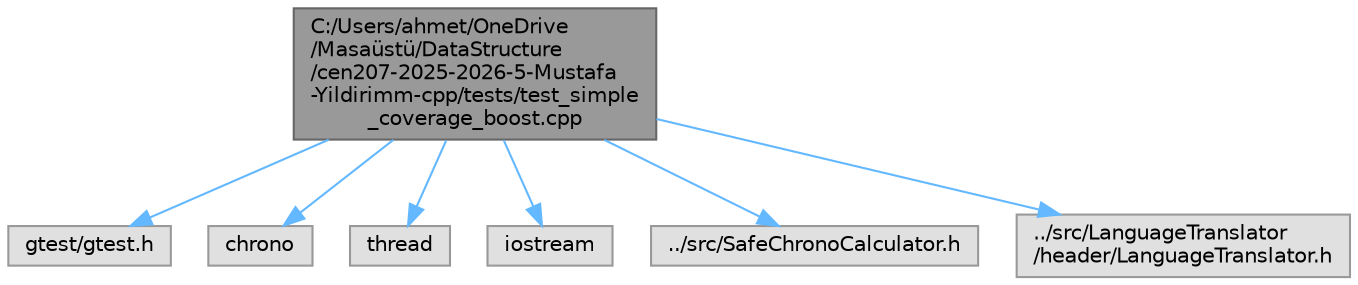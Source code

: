 digraph "C:/Users/ahmet/OneDrive/Masaüstü/DataStructure/cen207-2025-2026-5-Mustafa-Yildirimm-cpp/tests/test_simple_coverage_boost.cpp"
{
 // INTERACTIVE_SVG=YES
 // LATEX_PDF_SIZE
  bgcolor="transparent";
  edge [fontname=Helvetica,fontsize=10,labelfontname=Helvetica,labelfontsize=10];
  node [fontname=Helvetica,fontsize=10,shape=box,height=0.2,width=0.4];
  Node1 [id="Node000001",label="C:/Users/ahmet/OneDrive\l/Masaüstü/DataStructure\l/cen207-2025-2026-5-Mustafa\l-Yildirimm-cpp/tests/test_simple\l_coverage_boost.cpp",height=0.2,width=0.4,color="gray40", fillcolor="grey60", style="filled", fontcolor="black",tooltip="Simple test file to boost coverage without compilation errors."];
  Node1 -> Node2 [id="edge7_Node000001_Node000002",color="steelblue1",style="solid",tooltip=" "];
  Node2 [id="Node000002",label="gtest/gtest.h",height=0.2,width=0.4,color="grey60", fillcolor="#E0E0E0", style="filled",tooltip=" "];
  Node1 -> Node3 [id="edge8_Node000001_Node000003",color="steelblue1",style="solid",tooltip=" "];
  Node3 [id="Node000003",label="chrono",height=0.2,width=0.4,color="grey60", fillcolor="#E0E0E0", style="filled",tooltip=" "];
  Node1 -> Node4 [id="edge9_Node000001_Node000004",color="steelblue1",style="solid",tooltip=" "];
  Node4 [id="Node000004",label="thread",height=0.2,width=0.4,color="grey60", fillcolor="#E0E0E0", style="filled",tooltip=" "];
  Node1 -> Node5 [id="edge10_Node000001_Node000005",color="steelblue1",style="solid",tooltip=" "];
  Node5 [id="Node000005",label="iostream",height=0.2,width=0.4,color="grey60", fillcolor="#E0E0E0", style="filled",tooltip=" "];
  Node1 -> Node6 [id="edge11_Node000001_Node000006",color="steelblue1",style="solid",tooltip=" "];
  Node6 [id="Node000006",label="../src/SafeChronoCalculator.h",height=0.2,width=0.4,color="grey60", fillcolor="#E0E0E0", style="filled",tooltip=" "];
  Node1 -> Node7 [id="edge12_Node000001_Node000007",color="steelblue1",style="solid",tooltip=" "];
  Node7 [id="Node000007",label="../src/LanguageTranslator\l/header/LanguageTranslator.h",height=0.2,width=0.4,color="grey60", fillcolor="#E0E0E0", style="filled",tooltip=" "];
}
